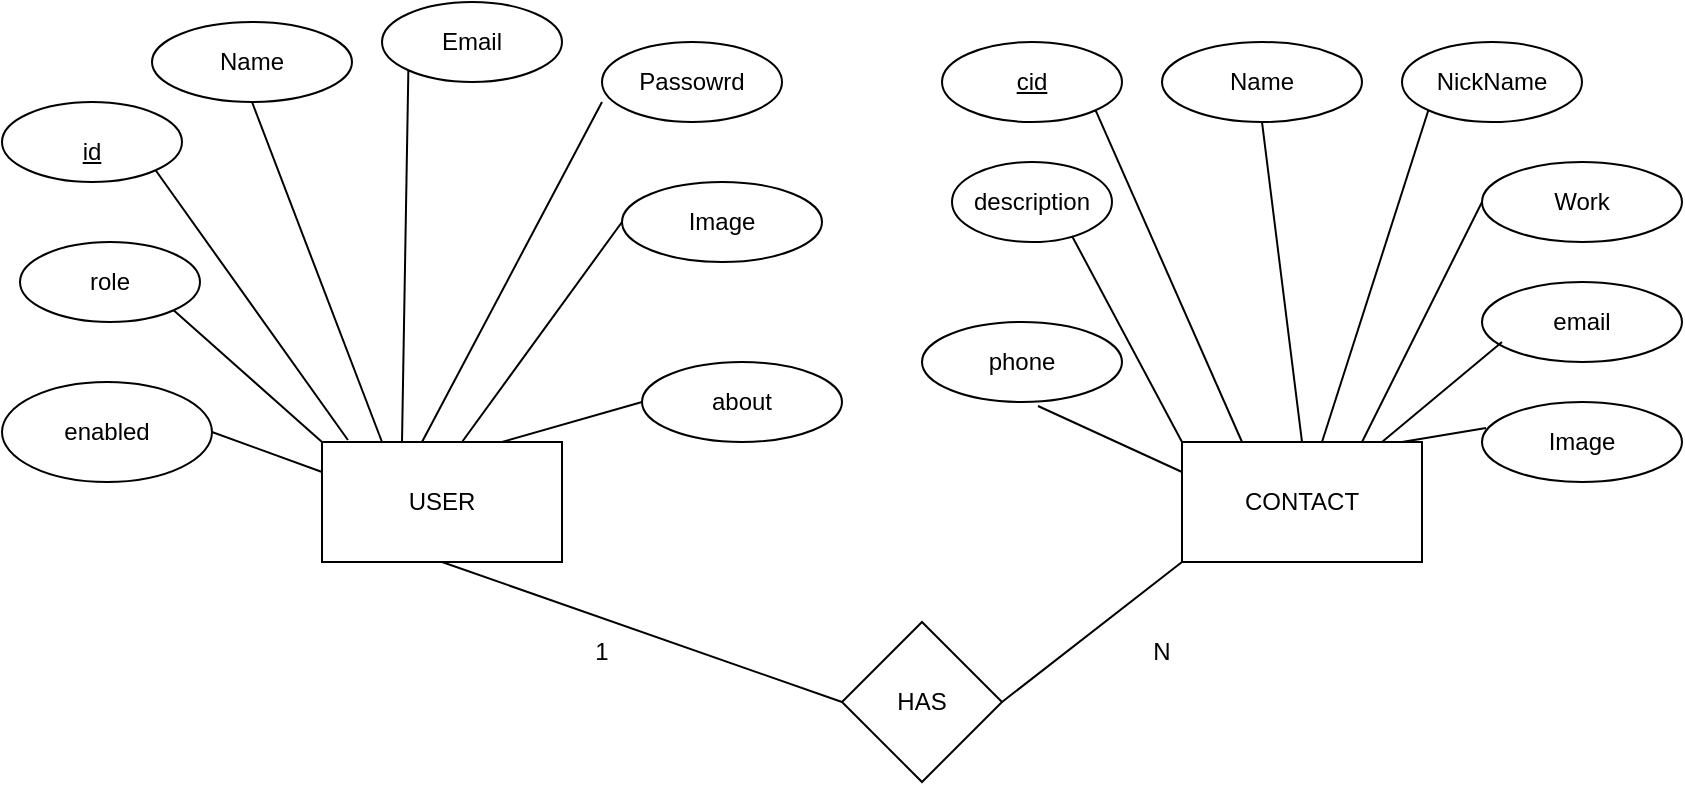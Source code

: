<mxfile version="20.8.20" type="device"><diagram name="Page-1" id="Z54PB0lSv5MD_FoQ9S6z"><mxGraphModel dx="880" dy="484" grid="1" gridSize="10" guides="1" tooltips="1" connect="1" arrows="1" fold="1" page="1" pageScale="1" pageWidth="850" pageHeight="1100" math="0" shadow="0"><root><mxCell id="0"/><mxCell id="1" parent="0"/><mxCell id="sA_CnS2vD4uFinnIGZpp-1" value="USER" style="rounded=0;whiteSpace=wrap;html=1;" vertex="1" parent="1"><mxGeometry x="160" y="240" width="120" height="60" as="geometry"/></mxCell><mxCell id="sA_CnS2vD4uFinnIGZpp-8" value="CONTACT" style="rounded=0;whiteSpace=wrap;html=1;" vertex="1" parent="1"><mxGeometry x="590" y="240" width="120" height="60" as="geometry"/></mxCell><mxCell id="sA_CnS2vD4uFinnIGZpp-10" value="" style="ellipse;whiteSpace=wrap;html=1;" vertex="1" parent="1"><mxGeometry y="70" width="90" height="40" as="geometry"/></mxCell><mxCell id="sA_CnS2vD4uFinnIGZpp-11" value="&lt;u&gt;id&lt;br&gt;&lt;/u&gt;" style="text;html=1;strokeColor=none;fillColor=none;align=center;verticalAlign=middle;whiteSpace=wrap;rounded=0;" vertex="1" parent="1"><mxGeometry x="15" y="80" width="60" height="30" as="geometry"/></mxCell><mxCell id="sA_CnS2vD4uFinnIGZpp-12" value="Name" style="ellipse;whiteSpace=wrap;html=1;" vertex="1" parent="1"><mxGeometry x="75" y="30" width="100" height="40" as="geometry"/></mxCell><mxCell id="sA_CnS2vD4uFinnIGZpp-14" value="Email" style="ellipse;whiteSpace=wrap;html=1;" vertex="1" parent="1"><mxGeometry x="190" y="20" width="90" height="40" as="geometry"/></mxCell><mxCell id="sA_CnS2vD4uFinnIGZpp-17" value="Passowrd" style="ellipse;whiteSpace=wrap;html=1;" vertex="1" parent="1"><mxGeometry x="300" y="40" width="90" height="40" as="geometry"/></mxCell><mxCell id="sA_CnS2vD4uFinnIGZpp-19" value="Image" style="ellipse;whiteSpace=wrap;html=1;" vertex="1" parent="1"><mxGeometry x="310" y="110" width="100" height="40" as="geometry"/></mxCell><mxCell id="sA_CnS2vD4uFinnIGZpp-21" value="about" style="ellipse;whiteSpace=wrap;html=1;" vertex="1" parent="1"><mxGeometry x="320" y="200" width="100" height="40" as="geometry"/></mxCell><mxCell id="sA_CnS2vD4uFinnIGZpp-23" style="edgeStyle=orthogonalEdgeStyle;rounded=0;orthogonalLoop=1;jettySize=auto;html=1;exitX=0.5;exitY=1;exitDx=0;exitDy=0;" edge="1" parent="1"><mxGeometry relative="1" as="geometry"><mxPoint x="160" y="80" as="sourcePoint"/><mxPoint x="160" y="80" as="targetPoint"/></mxGeometry></mxCell><mxCell id="sA_CnS2vD4uFinnIGZpp-24" value="role" style="ellipse;whiteSpace=wrap;html=1;" vertex="1" parent="1"><mxGeometry x="9" y="140" width="90" height="40" as="geometry"/></mxCell><mxCell id="sA_CnS2vD4uFinnIGZpp-27" value="enabled" style="ellipse;whiteSpace=wrap;html=1;" vertex="1" parent="1"><mxGeometry y="210" width="105" height="50" as="geometry"/></mxCell><mxCell id="sA_CnS2vD4uFinnIGZpp-29" value="" style="endArrow=none;html=1;rounded=0;exitX=0.5;exitY=1;exitDx=0;exitDy=0;entryX=0.25;entryY=0;entryDx=0;entryDy=0;" edge="1" parent="1" source="sA_CnS2vD4uFinnIGZpp-12" target="sA_CnS2vD4uFinnIGZpp-1"><mxGeometry width="50" height="50" relative="1" as="geometry"><mxPoint x="400" y="260" as="sourcePoint"/><mxPoint x="450" y="210" as="targetPoint"/></mxGeometry></mxCell><mxCell id="sA_CnS2vD4uFinnIGZpp-30" value="" style="endArrow=none;html=1;rounded=0;exitX=0;exitY=1;exitDx=0;exitDy=0;" edge="1" parent="1" source="sA_CnS2vD4uFinnIGZpp-14"><mxGeometry width="50" height="50" relative="1" as="geometry"><mxPoint x="135" y="80" as="sourcePoint"/><mxPoint x="200" y="240" as="targetPoint"/></mxGeometry></mxCell><mxCell id="sA_CnS2vD4uFinnIGZpp-31" value="" style="endArrow=none;html=1;rounded=0;exitX=0;exitY=0.75;exitDx=0;exitDy=0;exitPerimeter=0;" edge="1" parent="1" source="sA_CnS2vD4uFinnIGZpp-17"><mxGeometry width="50" height="50" relative="1" as="geometry"><mxPoint x="218" y="72" as="sourcePoint"/><mxPoint x="210" y="240" as="targetPoint"/></mxGeometry></mxCell><mxCell id="sA_CnS2vD4uFinnIGZpp-32" value="" style="endArrow=none;html=1;rounded=0;exitX=0;exitY=0.5;exitDx=0;exitDy=0;" edge="1" parent="1" source="sA_CnS2vD4uFinnIGZpp-19"><mxGeometry width="50" height="50" relative="1" as="geometry"><mxPoint x="313" y="84" as="sourcePoint"/><mxPoint x="230" y="240" as="targetPoint"/></mxGeometry></mxCell><mxCell id="sA_CnS2vD4uFinnIGZpp-33" value="" style="endArrow=none;html=1;rounded=0;exitX=0;exitY=0.5;exitDx=0;exitDy=0;" edge="1" parent="1" source="sA_CnS2vD4uFinnIGZpp-21"><mxGeometry width="50" height="50" relative="1" as="geometry"><mxPoint x="320" y="140" as="sourcePoint"/><mxPoint x="250" y="240" as="targetPoint"/></mxGeometry></mxCell><mxCell id="sA_CnS2vD4uFinnIGZpp-34" value="" style="endArrow=none;html=1;rounded=0;exitX=1;exitY=1;exitDx=0;exitDy=0;entryX=0.108;entryY=-0.017;entryDx=0;entryDy=0;entryPerimeter=0;" edge="1" parent="1" source="sA_CnS2vD4uFinnIGZpp-10" target="sA_CnS2vD4uFinnIGZpp-1"><mxGeometry width="50" height="50" relative="1" as="geometry"><mxPoint x="135" y="80" as="sourcePoint"/><mxPoint x="200" y="250" as="targetPoint"/></mxGeometry></mxCell><mxCell id="sA_CnS2vD4uFinnIGZpp-35" value="" style="endArrow=none;html=1;rounded=0;exitX=1;exitY=1;exitDx=0;exitDy=0;entryX=0;entryY=0;entryDx=0;entryDy=0;" edge="1" parent="1" source="sA_CnS2vD4uFinnIGZpp-24" target="sA_CnS2vD4uFinnIGZpp-1"><mxGeometry width="50" height="50" relative="1" as="geometry"><mxPoint x="87" y="114" as="sourcePoint"/><mxPoint x="183" y="249" as="targetPoint"/></mxGeometry></mxCell><mxCell id="sA_CnS2vD4uFinnIGZpp-36" value="" style="endArrow=none;html=1;rounded=0;exitX=1;exitY=0.5;exitDx=0;exitDy=0;entryX=0;entryY=0.25;entryDx=0;entryDy=0;" edge="1" parent="1" source="sA_CnS2vD4uFinnIGZpp-27" target="sA_CnS2vD4uFinnIGZpp-1"><mxGeometry width="50" height="50" relative="1" as="geometry"><mxPoint x="96" y="184" as="sourcePoint"/><mxPoint x="170" y="250" as="targetPoint"/></mxGeometry></mxCell><mxCell id="sA_CnS2vD4uFinnIGZpp-37" value="&lt;u&gt;cid&lt;/u&gt;" style="ellipse;whiteSpace=wrap;html=1;" vertex="1" parent="1"><mxGeometry x="470" y="40" width="90" height="40" as="geometry"/></mxCell><mxCell id="sA_CnS2vD4uFinnIGZpp-38" value="Name" style="ellipse;whiteSpace=wrap;html=1;" vertex="1" parent="1"><mxGeometry x="580" y="40" width="100" height="40" as="geometry"/></mxCell><mxCell id="sA_CnS2vD4uFinnIGZpp-39" value="NickName" style="ellipse;whiteSpace=wrap;html=1;" vertex="1" parent="1"><mxGeometry x="700" y="40" width="90" height="40" as="geometry"/></mxCell><mxCell id="sA_CnS2vD4uFinnIGZpp-40" value="Work" style="ellipse;whiteSpace=wrap;html=1;" vertex="1" parent="1"><mxGeometry x="740" y="100" width="100" height="40" as="geometry"/></mxCell><mxCell id="sA_CnS2vD4uFinnIGZpp-41" value="email" style="ellipse;whiteSpace=wrap;html=1;" vertex="1" parent="1"><mxGeometry x="740" y="160" width="100" height="40" as="geometry"/></mxCell><mxCell id="sA_CnS2vD4uFinnIGZpp-42" value="Image" style="ellipse;whiteSpace=wrap;html=1;" vertex="1" parent="1"><mxGeometry x="740" y="220" width="100" height="40" as="geometry"/></mxCell><mxCell id="sA_CnS2vD4uFinnIGZpp-43" value="description" style="ellipse;whiteSpace=wrap;html=1;" vertex="1" parent="1"><mxGeometry x="475" y="100" width="80" height="40" as="geometry"/></mxCell><mxCell id="sA_CnS2vD4uFinnIGZpp-44" value="Text" style="text;html=1;align=center;verticalAlign=middle;resizable=0;points=[];autosize=1;strokeColor=none;fillColor=none;" vertex="1" parent="1"><mxGeometry x="475" y="185" width="50" height="30" as="geometry"/></mxCell><mxCell id="sA_CnS2vD4uFinnIGZpp-45" value="phone" style="ellipse;whiteSpace=wrap;html=1;" vertex="1" parent="1"><mxGeometry x="460" y="180" width="100" height="40" as="geometry"/></mxCell><mxCell id="sA_CnS2vD4uFinnIGZpp-47" value="" style="endArrow=none;html=1;rounded=0;entryX=0.02;entryY=0.325;entryDx=0;entryDy=0;entryPerimeter=0;" edge="1" parent="1" target="sA_CnS2vD4uFinnIGZpp-42"><mxGeometry width="50" height="50" relative="1" as="geometry"><mxPoint x="700" y="240" as="sourcePoint"/><mxPoint x="450" y="220" as="targetPoint"/></mxGeometry></mxCell><mxCell id="sA_CnS2vD4uFinnIGZpp-48" value="" style="endArrow=none;html=1;rounded=0;entryX=0.5;entryY=0;entryDx=0;entryDy=0;exitX=0.5;exitY=1;exitDx=0;exitDy=0;" edge="1" parent="1" source="sA_CnS2vD4uFinnIGZpp-38" target="sA_CnS2vD4uFinnIGZpp-8"><mxGeometry width="50" height="50" relative="1" as="geometry"><mxPoint x="710" y="250" as="sourcePoint"/><mxPoint x="747" y="244" as="targetPoint"/></mxGeometry></mxCell><mxCell id="sA_CnS2vD4uFinnIGZpp-49" value="" style="endArrow=none;html=1;rounded=0;entryX=0.25;entryY=0;entryDx=0;entryDy=0;exitX=1;exitY=1;exitDx=0;exitDy=0;" edge="1" parent="1" source="sA_CnS2vD4uFinnIGZpp-37" target="sA_CnS2vD4uFinnIGZpp-8"><mxGeometry width="50" height="50" relative="1" as="geometry"><mxPoint x="640" y="90" as="sourcePoint"/><mxPoint x="660" y="250" as="targetPoint"/></mxGeometry></mxCell><mxCell id="sA_CnS2vD4uFinnIGZpp-50" value="" style="endArrow=none;html=1;rounded=0;entryX=0;entryY=0;entryDx=0;entryDy=0;exitX=0.75;exitY=0.925;exitDx=0;exitDy=0;exitPerimeter=0;" edge="1" parent="1" source="sA_CnS2vD4uFinnIGZpp-43" target="sA_CnS2vD4uFinnIGZpp-8"><mxGeometry width="50" height="50" relative="1" as="geometry"><mxPoint x="557" y="84" as="sourcePoint"/><mxPoint x="630" y="250" as="targetPoint"/></mxGeometry></mxCell><mxCell id="sA_CnS2vD4uFinnIGZpp-51" value="" style="endArrow=none;html=1;rounded=0;entryX=0;entryY=0.25;entryDx=0;entryDy=0;exitX=0.58;exitY=1.05;exitDx=0;exitDy=0;exitPerimeter=0;" edge="1" parent="1" source="sA_CnS2vD4uFinnIGZpp-45" target="sA_CnS2vD4uFinnIGZpp-8"><mxGeometry width="50" height="50" relative="1" as="geometry"><mxPoint x="545" y="147" as="sourcePoint"/><mxPoint x="600" y="250" as="targetPoint"/></mxGeometry></mxCell><mxCell id="sA_CnS2vD4uFinnIGZpp-52" value="" style="endArrow=none;html=1;rounded=0;exitX=0;exitY=1;exitDx=0;exitDy=0;" edge="1" parent="1" source="sA_CnS2vD4uFinnIGZpp-39"><mxGeometry width="50" height="50" relative="1" as="geometry"><mxPoint x="640" y="90" as="sourcePoint"/><mxPoint x="660" y="240" as="targetPoint"/></mxGeometry></mxCell><mxCell id="sA_CnS2vD4uFinnIGZpp-53" value="" style="endArrow=none;html=1;rounded=0;exitX=0;exitY=0.5;exitDx=0;exitDy=0;entryX=0.75;entryY=0;entryDx=0;entryDy=0;" edge="1" parent="1" source="sA_CnS2vD4uFinnIGZpp-40" target="sA_CnS2vD4uFinnIGZpp-8"><mxGeometry width="50" height="50" relative="1" as="geometry"><mxPoint x="723" y="84" as="sourcePoint"/><mxPoint x="670" y="250" as="targetPoint"/></mxGeometry></mxCell><mxCell id="sA_CnS2vD4uFinnIGZpp-54" value="" style="endArrow=none;html=1;rounded=0;" edge="1" parent="1"><mxGeometry width="50" height="50" relative="1" as="geometry"><mxPoint x="750" y="190" as="sourcePoint"/><mxPoint x="690" y="240" as="targetPoint"/></mxGeometry></mxCell><mxCell id="sA_CnS2vD4uFinnIGZpp-55" value="HAS" style="rhombus;whiteSpace=wrap;html=1;" vertex="1" parent="1"><mxGeometry x="420" y="330" width="80" height="80" as="geometry"/></mxCell><mxCell id="sA_CnS2vD4uFinnIGZpp-56" value="" style="endArrow=none;html=1;rounded=0;exitX=0.5;exitY=1;exitDx=0;exitDy=0;entryX=0;entryY=0.5;entryDx=0;entryDy=0;" edge="1" parent="1" source="sA_CnS2vD4uFinnIGZpp-1" target="sA_CnS2vD4uFinnIGZpp-55"><mxGeometry width="50" height="50" relative="1" as="geometry"><mxPoint x="400" y="270" as="sourcePoint"/><mxPoint x="450" y="220" as="targetPoint"/></mxGeometry></mxCell><mxCell id="sA_CnS2vD4uFinnIGZpp-57" value="" style="endArrow=none;html=1;rounded=0;exitX=0;exitY=1;exitDx=0;exitDy=0;entryX=1;entryY=0.5;entryDx=0;entryDy=0;" edge="1" parent="1" source="sA_CnS2vD4uFinnIGZpp-8" target="sA_CnS2vD4uFinnIGZpp-55"><mxGeometry width="50" height="50" relative="1" as="geometry"><mxPoint x="230" y="310" as="sourcePoint"/><mxPoint x="430" y="380" as="targetPoint"/></mxGeometry></mxCell><mxCell id="sA_CnS2vD4uFinnIGZpp-58" value="1" style="text;html=1;strokeColor=none;fillColor=none;align=center;verticalAlign=middle;whiteSpace=wrap;rounded=0;" vertex="1" parent="1"><mxGeometry x="270" y="330" width="60" height="30" as="geometry"/></mxCell><mxCell id="sA_CnS2vD4uFinnIGZpp-59" value="N" style="text;html=1;strokeColor=none;fillColor=none;align=center;verticalAlign=middle;whiteSpace=wrap;rounded=0;" vertex="1" parent="1"><mxGeometry x="550" y="330" width="60" height="30" as="geometry"/></mxCell></root></mxGraphModel></diagram></mxfile>